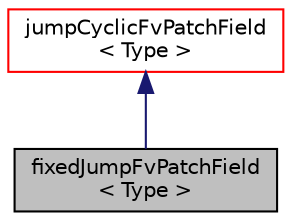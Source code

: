 digraph "fixedJumpFvPatchField&lt; Type &gt;"
{
  bgcolor="transparent";
  edge [fontname="Helvetica",fontsize="10",labelfontname="Helvetica",labelfontsize="10"];
  node [fontname="Helvetica",fontsize="10",shape=record];
  Node1 [label="fixedJumpFvPatchField\l\< Type \>",height=0.2,width=0.4,color="black", fillcolor="grey75", style="filled", fontcolor="black"];
  Node2 -> Node1 [dir="back",color="midnightblue",fontsize="10",style="solid",fontname="Helvetica"];
  Node2 [label="jumpCyclicFvPatchField\l\< Type \>",height=0.2,width=0.4,color="red",URL="$a01248.html",tooltip="This boundary condition provides a base class for coupled-cyclic conditions with a specified &#39;jump&#39; (..."];
}
